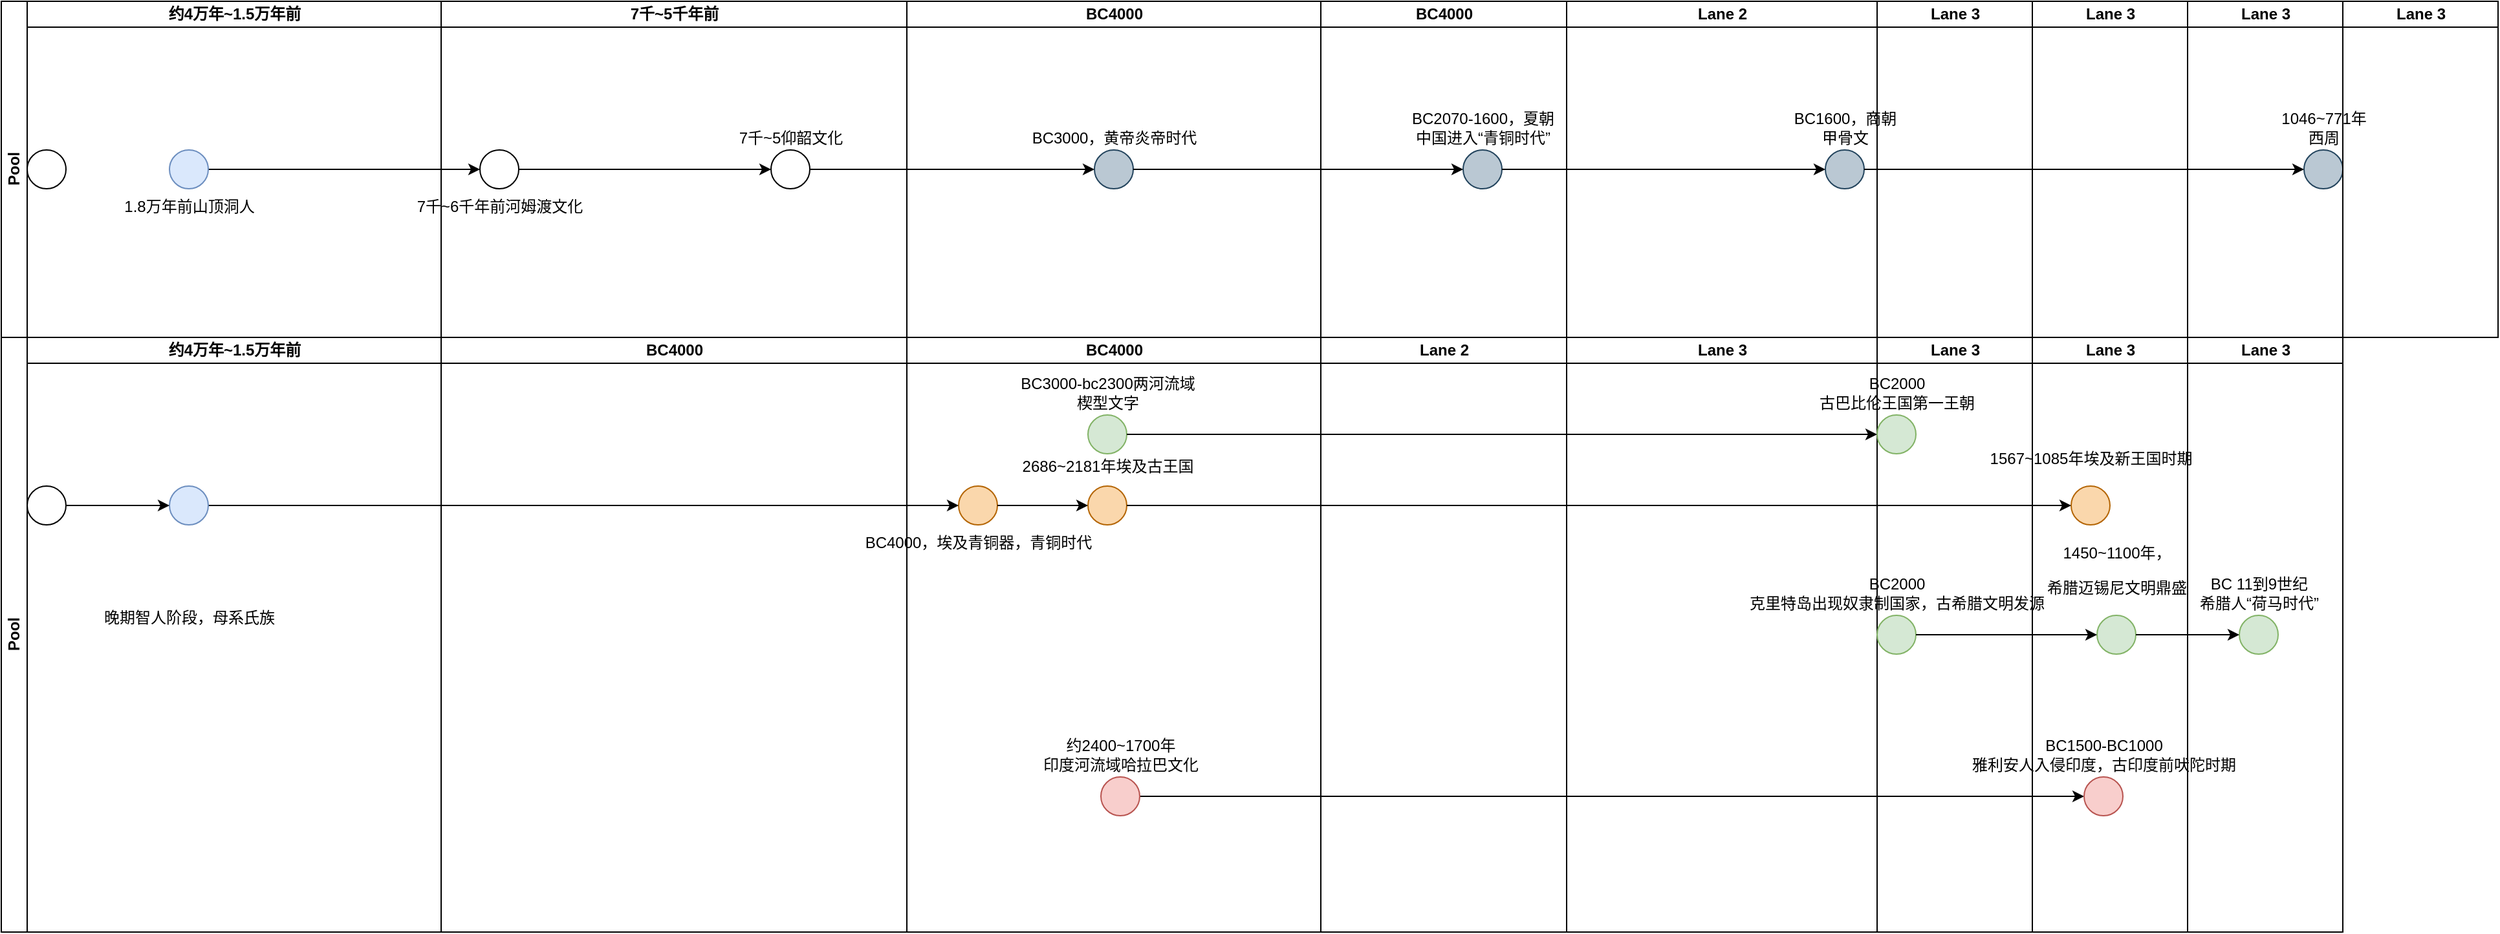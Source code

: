 <mxfile version="14.1.8" type="github">
  <diagram id="l9XU566XNp9PI93VXc15" name="Page-1">
    <mxGraphModel dx="868" dy="448" grid="1" gridSize="10" guides="1" tooltips="1" connect="1" arrows="1" fold="1" page="1" pageScale="1" pageWidth="827" pageHeight="1169" math="0" shadow="0">
      <root>
        <mxCell id="0" />
        <mxCell id="1" parent="0" />
        <mxCell id="tGUGthGcGomPQQDadQoO-15" value="Pool" style="swimlane;html=1;childLayout=stackLayout;resizeParent=1;resizeParentMax=0;startSize=20;horizontal=0;horizontalStack=1;" vertex="1" parent="1">
          <mxGeometry x="10" y="110" width="1930" height="260" as="geometry" />
        </mxCell>
        <mxCell id="tGUGthGcGomPQQDadQoO-71" value="约4万年~1.5万年前" style="swimlane;html=1;startSize=20;" vertex="1" parent="tGUGthGcGomPQQDadQoO-15">
          <mxGeometry x="20" width="320" height="260" as="geometry" />
        </mxCell>
        <mxCell id="tGUGthGcGomPQQDadQoO-72" value="" style="verticalLabelPosition=bottom;verticalAlign=top;html=1;shape=mxgraph.flowchart.on-page_reference;" vertex="1" parent="tGUGthGcGomPQQDadQoO-71">
          <mxGeometry y="115" width="30" height="30" as="geometry" />
        </mxCell>
        <mxCell id="tGUGthGcGomPQQDadQoO-16" value="7千~5千年前" style="swimlane;html=1;startSize=20;" vertex="1" parent="tGUGthGcGomPQQDadQoO-15">
          <mxGeometry x="340" width="360" height="260" as="geometry" />
        </mxCell>
        <mxCell id="tGUGthGcGomPQQDadQoO-53" value="7千~6千年前河姆渡文化" style="verticalLabelPosition=bottom;verticalAlign=top;html=1;shape=mxgraph.flowchart.on-page_reference;" vertex="1" parent="tGUGthGcGomPQQDadQoO-16">
          <mxGeometry x="30" y="115" width="30" height="30" as="geometry" />
        </mxCell>
        <mxCell id="tGUGthGcGomPQQDadQoO-46" value="BC4000" style="swimlane;html=1;startSize=20;" vertex="1" parent="tGUGthGcGomPQQDadQoO-15">
          <mxGeometry x="700" width="320" height="260" as="geometry" />
        </mxCell>
        <mxCell id="tGUGthGcGomPQQDadQoO-78" value="BC3000，黄帝炎帝时代" style="verticalLabelPosition=top;verticalAlign=bottom;html=1;shape=mxgraph.flowchart.on-page_reference;labelPosition=center;align=center;fillColor=#bac8d3;strokeColor=#23445d;" vertex="1" parent="tGUGthGcGomPQQDadQoO-46">
          <mxGeometry x="145" y="115" width="30" height="30" as="geometry" />
        </mxCell>
        <mxCell id="tGUGthGcGomPQQDadQoO-45" value="BC4000" style="swimlane;html=1;startSize=20;" vertex="1" parent="tGUGthGcGomPQQDadQoO-15">
          <mxGeometry x="1020" width="190" height="260" as="geometry" />
        </mxCell>
        <mxCell id="tGUGthGcGomPQQDadQoO-98" value="&lt;div&gt;BC2070-1600，夏朝&lt;br&gt;&lt;/div&gt;&lt;div&gt;中国进入“青铜时代”&lt;/div&gt;" style="verticalLabelPosition=top;verticalAlign=bottom;html=1;shape=mxgraph.flowchart.on-page_reference;labelPosition=center;align=center;fillColor=#bac8d3;strokeColor=#23445d;" vertex="1" parent="tGUGthGcGomPQQDadQoO-45">
          <mxGeometry x="110" y="115" width="30" height="30" as="geometry" />
        </mxCell>
        <mxCell id="tGUGthGcGomPQQDadQoO-17" value="Lane 2" style="swimlane;html=1;startSize=20;" vertex="1" parent="tGUGthGcGomPQQDadQoO-15">
          <mxGeometry x="1210" width="240" height="260" as="geometry" />
        </mxCell>
        <mxCell id="tGUGthGcGomPQQDadQoO-103" value="&lt;div&gt;BC1600，商朝&lt;/div&gt;&lt;div&gt;甲骨文&lt;/div&gt;" style="verticalLabelPosition=top;verticalAlign=bottom;html=1;shape=mxgraph.flowchart.on-page_reference;labelPosition=center;align=center;fillColor=#bac8d3;strokeColor=#23445d;" vertex="1" parent="tGUGthGcGomPQQDadQoO-17">
          <mxGeometry x="200" y="115" width="30" height="30" as="geometry" />
        </mxCell>
        <mxCell id="tGUGthGcGomPQQDadQoO-18" value="Lane 3" style="swimlane;html=1;startSize=20;" vertex="1" parent="tGUGthGcGomPQQDadQoO-15">
          <mxGeometry x="1450" width="120" height="260" as="geometry">
            <mxRectangle x="260" width="30" height="260" as="alternateBounds" />
          </mxGeometry>
        </mxCell>
        <mxCell id="tGUGthGcGomPQQDadQoO-42" value="Lane 3" style="swimlane;html=1;startSize=20;" vertex="1" parent="tGUGthGcGomPQQDadQoO-15">
          <mxGeometry x="1570" width="120" height="260" as="geometry">
            <mxRectangle x="260" width="30" height="260" as="alternateBounds" />
          </mxGeometry>
        </mxCell>
        <mxCell id="tGUGthGcGomPQQDadQoO-43" value="Lane 3" style="swimlane;html=1;startSize=20;" vertex="1" parent="tGUGthGcGomPQQDadQoO-15">
          <mxGeometry x="1690" width="120" height="260" as="geometry">
            <mxRectangle x="260" width="30" height="260" as="alternateBounds" />
          </mxGeometry>
        </mxCell>
        <mxCell id="tGUGthGcGomPQQDadQoO-115" value="&lt;div&gt;1046~771年&lt;/div&gt;&lt;div&gt;西周&lt;/div&gt;" style="verticalLabelPosition=top;verticalAlign=bottom;html=1;shape=mxgraph.flowchart.on-page_reference;labelPosition=center;align=center;fillColor=#bac8d3;strokeColor=#23445d;" vertex="1" parent="tGUGthGcGomPQQDadQoO-43">
          <mxGeometry x="90" y="115" width="30" height="30" as="geometry" />
        </mxCell>
        <mxCell id="tGUGthGcGomPQQDadQoO-44" value="Lane 3" style="swimlane;html=1;startSize=20;" vertex="1" parent="tGUGthGcGomPQQDadQoO-15">
          <mxGeometry x="1810" width="120" height="260" as="geometry">
            <mxRectangle x="260" width="30" height="260" as="alternateBounds" />
          </mxGeometry>
        </mxCell>
        <mxCell id="tGUGthGcGomPQQDadQoO-99" value="" style="edgeStyle=orthogonalEdgeStyle;rounded=0;orthogonalLoop=1;jettySize=auto;html=1;fontColor=#000000;" edge="1" parent="tGUGthGcGomPQQDadQoO-15" source="tGUGthGcGomPQQDadQoO-78" target="tGUGthGcGomPQQDadQoO-98">
          <mxGeometry relative="1" as="geometry" />
        </mxCell>
        <mxCell id="tGUGthGcGomPQQDadQoO-104" value="" style="edgeStyle=orthogonalEdgeStyle;rounded=0;orthogonalLoop=1;jettySize=auto;html=1;fontColor=#000000;" edge="1" parent="tGUGthGcGomPQQDadQoO-15" source="tGUGthGcGomPQQDadQoO-98" target="tGUGthGcGomPQQDadQoO-103">
          <mxGeometry relative="1" as="geometry" />
        </mxCell>
        <mxCell id="tGUGthGcGomPQQDadQoO-116" value="" style="edgeStyle=orthogonalEdgeStyle;rounded=0;orthogonalLoop=1;jettySize=auto;html=1;fontColor=#000000;" edge="1" parent="tGUGthGcGomPQQDadQoO-15" source="tGUGthGcGomPQQDadQoO-103" target="tGUGthGcGomPQQDadQoO-115">
          <mxGeometry relative="1" as="geometry" />
        </mxCell>
        <mxCell id="tGUGthGcGomPQQDadQoO-52" value="" style="edgeStyle=orthogonalEdgeStyle;rounded=0;orthogonalLoop=1;jettySize=auto;html=1;entryX=0;entryY=0.5;entryDx=0;entryDy=0;entryPerimeter=0;" edge="1" parent="1" source="tGUGthGcGomPQQDadQoO-49" target="tGUGthGcGomPQQDadQoO-53">
          <mxGeometry relative="1" as="geometry">
            <mxPoint x="250" y="240" as="targetPoint" />
          </mxGeometry>
        </mxCell>
        <mxCell id="tGUGthGcGomPQQDadQoO-49" value="1.8万年前山顶洞人" style="verticalLabelPosition=bottom;verticalAlign=top;html=1;shape=mxgraph.flowchart.on-page_reference;fillColor=#dae8fc;strokeColor=#6c8ebf;" vertex="1" parent="1">
          <mxGeometry x="140" y="225" width="30" height="30" as="geometry" />
        </mxCell>
        <mxCell id="tGUGthGcGomPQQDadQoO-55" value="Pool" style="swimlane;html=1;childLayout=stackLayout;resizeParent=1;resizeParentMax=0;startSize=20;horizontal=0;horizontalStack=1;" vertex="1" parent="1">
          <mxGeometry x="10" y="370" width="1810" height="460" as="geometry" />
        </mxCell>
        <mxCell id="tGUGthGcGomPQQDadQoO-56" value="约4万年~1.5万年前" style="swimlane;html=1;startSize=20;" vertex="1" parent="tGUGthGcGomPQQDadQoO-55">
          <mxGeometry x="20" width="320" height="460" as="geometry" />
        </mxCell>
        <mxCell id="tGUGthGcGomPQQDadQoO-57" value="" style="verticalLabelPosition=bottom;verticalAlign=top;html=1;shape=mxgraph.flowchart.on-page_reference;" vertex="1" parent="tGUGthGcGomPQQDadQoO-56">
          <mxGeometry y="115" width="30" height="30" as="geometry" />
        </mxCell>
        <mxCell id="tGUGthGcGomPQQDadQoO-58" value="BC4000" style="swimlane;html=1;startSize=20;" vertex="1" parent="tGUGthGcGomPQQDadQoO-55">
          <mxGeometry x="340" width="360" height="460" as="geometry" />
        </mxCell>
        <mxCell id="tGUGthGcGomPQQDadQoO-59" value="BC4000" style="swimlane;html=1;startSize=20;" vertex="1" parent="tGUGthGcGomPQQDadQoO-55">
          <mxGeometry x="700" width="320" height="460" as="geometry" />
        </mxCell>
        <mxCell id="tGUGthGcGomPQQDadQoO-69" value="BC4000，埃及青铜器，青铜时代" style="verticalLabelPosition=bottom;verticalAlign=top;html=1;shape=mxgraph.flowchart.on-page_reference;fillColor=#fad7ac;strokeColor=#b46504;" vertex="1" parent="tGUGthGcGomPQQDadQoO-59">
          <mxGeometry x="40" y="115" width="30" height="30" as="geometry" />
        </mxCell>
        <mxCell id="tGUGthGcGomPQQDadQoO-70" value="&lt;div&gt;BC3000-bc2300两河流域&lt;/div&gt;&lt;div&gt;楔型文字&lt;/div&gt;" style="verticalLabelPosition=top;verticalAlign=bottom;html=1;shape=mxgraph.flowchart.on-page_reference;labelPosition=center;align=center;fillColor=#d5e8d4;strokeColor=#82b366;" vertex="1" parent="tGUGthGcGomPQQDadQoO-59">
          <mxGeometry x="140" y="60" width="30" height="30" as="geometry" />
        </mxCell>
        <mxCell id="tGUGthGcGomPQQDadQoO-80" value="&lt;p&gt;2686~2181年埃及古王国&lt;/p&gt;" style="verticalLabelPosition=top;verticalAlign=middle;html=1;shape=mxgraph.flowchart.on-page_reference;fillColor=#fad7ac;strokeColor=#b46504;labelPosition=center;align=center;" vertex="1" parent="tGUGthGcGomPQQDadQoO-59">
          <mxGeometry x="140" y="115" width="30" height="30" as="geometry" />
        </mxCell>
        <mxCell id="tGUGthGcGomPQQDadQoO-81" value="" style="edgeStyle=orthogonalEdgeStyle;rounded=0;orthogonalLoop=1;jettySize=auto;html=1;fontColor=#000000;" edge="1" parent="tGUGthGcGomPQQDadQoO-59" source="tGUGthGcGomPQQDadQoO-69" target="tGUGthGcGomPQQDadQoO-80">
          <mxGeometry relative="1" as="geometry" />
        </mxCell>
        <mxCell id="tGUGthGcGomPQQDadQoO-60" value="Lane 2" style="swimlane;html=1;startSize=20;" vertex="1" parent="tGUGthGcGomPQQDadQoO-55">
          <mxGeometry x="1020" width="190" height="460" as="geometry" />
        </mxCell>
        <mxCell id="tGUGthGcGomPQQDadQoO-61" value="Lane 3" style="swimlane;html=1;startSize=20;" vertex="1" parent="tGUGthGcGomPQQDadQoO-55">
          <mxGeometry x="1210" width="240" height="460" as="geometry">
            <mxRectangle x="260" width="30" height="260" as="alternateBounds" />
          </mxGeometry>
        </mxCell>
        <mxCell id="tGUGthGcGomPQQDadQoO-62" value="Lane 3" style="swimlane;html=1;startSize=20;" vertex="1" parent="tGUGthGcGomPQQDadQoO-55">
          <mxGeometry x="1450" width="120" height="460" as="geometry">
            <mxRectangle x="260" width="30" height="260" as="alternateBounds" />
          </mxGeometry>
        </mxCell>
        <mxCell id="tGUGthGcGomPQQDadQoO-100" value="&lt;div&gt;BC2000&lt;/div&gt;&lt;div&gt;古巴比伦王国第一王朝&lt;/div&gt;" style="verticalLabelPosition=top;verticalAlign=bottom;html=1;shape=mxgraph.flowchart.on-page_reference;labelPosition=center;align=center;fillColor=#d5e8d4;strokeColor=#82b366;" vertex="1" parent="tGUGthGcGomPQQDadQoO-62">
          <mxGeometry y="60" width="30" height="30" as="geometry" />
        </mxCell>
        <mxCell id="tGUGthGcGomPQQDadQoO-102" value="&lt;div&gt;BC2000&lt;/div&gt;&lt;div&gt;克里特岛出现奴隶制国家，古希腊文明发源&lt;/div&gt;" style="verticalLabelPosition=top;verticalAlign=bottom;html=1;shape=mxgraph.flowchart.on-page_reference;labelPosition=center;align=center;fillColor=#d5e8d4;strokeColor=#82b366;" vertex="1" parent="tGUGthGcGomPQQDadQoO-62">
          <mxGeometry y="215" width="30" height="30" as="geometry" />
        </mxCell>
        <mxCell id="tGUGthGcGomPQQDadQoO-63" value="Lane 3" style="swimlane;html=1;startSize=20;" vertex="1" parent="tGUGthGcGomPQQDadQoO-55">
          <mxGeometry x="1570" width="120" height="460" as="geometry">
            <mxRectangle x="260" width="30" height="260" as="alternateBounds" />
          </mxGeometry>
        </mxCell>
        <mxCell id="tGUGthGcGomPQQDadQoO-105" value="&lt;p&gt;1567~1085年埃及新王国时期&lt;/p&gt;" style="verticalLabelPosition=top;verticalAlign=bottom;html=1;shape=mxgraph.flowchart.on-page_reference;fillColor=#fad7ac;strokeColor=#b46504;labelPosition=center;align=center;spacing=2;" vertex="1" parent="tGUGthGcGomPQQDadQoO-63">
          <mxGeometry x="30" y="115" width="30" height="30" as="geometry" />
        </mxCell>
        <mxCell id="tGUGthGcGomPQQDadQoO-111" value="&lt;p&gt;1450~1100年，&lt;/p&gt;&lt;p&gt;希腊迈锡尼文明鼎盛&lt;/p&gt;" style="verticalLabelPosition=top;verticalAlign=bottom;html=1;shape=mxgraph.flowchart.on-page_reference;labelPosition=center;align=center;fillColor=#d5e8d4;strokeColor=#82b366;" vertex="1" parent="tGUGthGcGomPQQDadQoO-63">
          <mxGeometry x="50" y="215" width="30" height="30" as="geometry" />
        </mxCell>
        <mxCell id="tGUGthGcGomPQQDadQoO-64" value="Lane 3" style="swimlane;html=1;startSize=20;" vertex="1" parent="tGUGthGcGomPQQDadQoO-55">
          <mxGeometry x="1690" width="120" height="460" as="geometry">
            <mxRectangle x="260" width="30" height="260" as="alternateBounds" />
          </mxGeometry>
        </mxCell>
        <mxCell id="tGUGthGcGomPQQDadQoO-113" value="&lt;div&gt;BC 11到9世纪&lt;/div&gt;&lt;div&gt;希腊人“荷马时代”&lt;/div&gt;" style="verticalLabelPosition=top;verticalAlign=bottom;html=1;shape=mxgraph.flowchart.on-page_reference;labelPosition=center;align=center;fillColor=#d5e8d4;strokeColor=#82b366;" vertex="1" parent="tGUGthGcGomPQQDadQoO-64">
          <mxGeometry x="40" y="215" width="30" height="30" as="geometry" />
        </mxCell>
        <mxCell id="tGUGthGcGomPQQDadQoO-101" value="" style="edgeStyle=orthogonalEdgeStyle;rounded=0;orthogonalLoop=1;jettySize=auto;html=1;fontColor=#000000;" edge="1" parent="tGUGthGcGomPQQDadQoO-55" source="tGUGthGcGomPQQDadQoO-70" target="tGUGthGcGomPQQDadQoO-100">
          <mxGeometry relative="1" as="geometry" />
        </mxCell>
        <mxCell id="tGUGthGcGomPQQDadQoO-106" value="" style="edgeStyle=orthogonalEdgeStyle;rounded=0;orthogonalLoop=1;jettySize=auto;html=1;fontColor=#000000;" edge="1" parent="tGUGthGcGomPQQDadQoO-55" source="tGUGthGcGomPQQDadQoO-80" target="tGUGthGcGomPQQDadQoO-105">
          <mxGeometry relative="1" as="geometry" />
        </mxCell>
        <mxCell id="tGUGthGcGomPQQDadQoO-112" value="" style="edgeStyle=orthogonalEdgeStyle;rounded=0;orthogonalLoop=1;jettySize=auto;html=1;fontColor=#000000;" edge="1" parent="tGUGthGcGomPQQDadQoO-55" source="tGUGthGcGomPQQDadQoO-102" target="tGUGthGcGomPQQDadQoO-111">
          <mxGeometry relative="1" as="geometry" />
        </mxCell>
        <mxCell id="tGUGthGcGomPQQDadQoO-114" value="" style="edgeStyle=orthogonalEdgeStyle;rounded=0;orthogonalLoop=1;jettySize=auto;html=1;fontColor=#000000;" edge="1" parent="tGUGthGcGomPQQDadQoO-55" source="tGUGthGcGomPQQDadQoO-111" target="tGUGthGcGomPQQDadQoO-113">
          <mxGeometry relative="1" as="geometry" />
        </mxCell>
        <mxCell id="tGUGthGcGomPQQDadQoO-65" value="" style="edgeStyle=orthogonalEdgeStyle;rounded=0;orthogonalLoop=1;jettySize=auto;html=1;" edge="1" parent="1" source="tGUGthGcGomPQQDadQoO-66" target="tGUGthGcGomPQQDadQoO-69">
          <mxGeometry relative="1" as="geometry" />
        </mxCell>
        <mxCell id="tGUGthGcGomPQQDadQoO-66" value="&lt;br/&gt;&lt;br/&gt;&lt;br/&gt;&lt;br/&gt;晚期智人阶段，母系氏族" style="verticalLabelPosition=bottom;verticalAlign=top;html=1;shape=mxgraph.flowchart.on-page_reference;fillColor=#dae8fc;strokeColor=#6c8ebf;labelPosition=center;align=center;" vertex="1" parent="1">
          <mxGeometry x="140" y="485" width="30" height="30" as="geometry" />
        </mxCell>
        <mxCell id="tGUGthGcGomPQQDadQoO-67" value="" style="edgeStyle=orthogonalEdgeStyle;rounded=0;orthogonalLoop=1;jettySize=auto;html=1;" edge="1" parent="1" source="tGUGthGcGomPQQDadQoO-57" target="tGUGthGcGomPQQDadQoO-66">
          <mxGeometry relative="1" as="geometry" />
        </mxCell>
        <mxCell id="tGUGthGcGomPQQDadQoO-79" value="" style="edgeStyle=orthogonalEdgeStyle;rounded=0;orthogonalLoop=1;jettySize=auto;html=1;fontColor=#000000;" edge="1" parent="1" source="tGUGthGcGomPQQDadQoO-76" target="tGUGthGcGomPQQDadQoO-78">
          <mxGeometry relative="1" as="geometry" />
        </mxCell>
        <mxCell id="tGUGthGcGomPQQDadQoO-76" value="7千~5仰韶文化" style="verticalLabelPosition=top;verticalAlign=bottom;html=1;shape=mxgraph.flowchart.on-page_reference;labelPosition=center;align=center;" vertex="1" parent="1">
          <mxGeometry x="605" y="225" width="30" height="30" as="geometry" />
        </mxCell>
        <mxCell id="tGUGthGcGomPQQDadQoO-77" value="" style="edgeStyle=orthogonalEdgeStyle;rounded=0;orthogonalLoop=1;jettySize=auto;html=1;" edge="1" parent="1" source="tGUGthGcGomPQQDadQoO-53" target="tGUGthGcGomPQQDadQoO-76">
          <mxGeometry relative="1" as="geometry" />
        </mxCell>
        <mxCell id="tGUGthGcGomPQQDadQoO-108" value="" style="edgeStyle=orthogonalEdgeStyle;rounded=0;orthogonalLoop=1;jettySize=auto;html=1;fontColor=#000000;" edge="1" parent="1" source="tGUGthGcGomPQQDadQoO-96" target="tGUGthGcGomPQQDadQoO-107">
          <mxGeometry relative="1" as="geometry" />
        </mxCell>
        <mxCell id="tGUGthGcGomPQQDadQoO-96" value="&lt;div&gt;约2400~1700年&lt;/div&gt;&lt;div&gt;印度河流域哈拉巴文化&lt;/div&gt;" style="verticalLabelPosition=top;verticalAlign=bottom;html=1;shape=mxgraph.flowchart.on-page_reference;labelPosition=center;align=center;fillColor=#f8cecc;strokeColor=#b85450;" vertex="1" parent="1">
          <mxGeometry x="860" y="710" width="30" height="30" as="geometry" />
        </mxCell>
        <mxCell id="tGUGthGcGomPQQDadQoO-107" value="&lt;div&gt;BC1500-BC1000&lt;/div&gt;&lt;div&gt;雅利安人入侵印度，古印度前吠陀时期&lt;/div&gt;" style="verticalLabelPosition=top;verticalAlign=bottom;html=1;shape=mxgraph.flowchart.on-page_reference;labelPosition=center;align=center;fillColor=#f8cecc;strokeColor=#b85450;" vertex="1" parent="1">
          <mxGeometry x="1620" y="710" width="30" height="30" as="geometry" />
        </mxCell>
      </root>
    </mxGraphModel>
  </diagram>
</mxfile>
